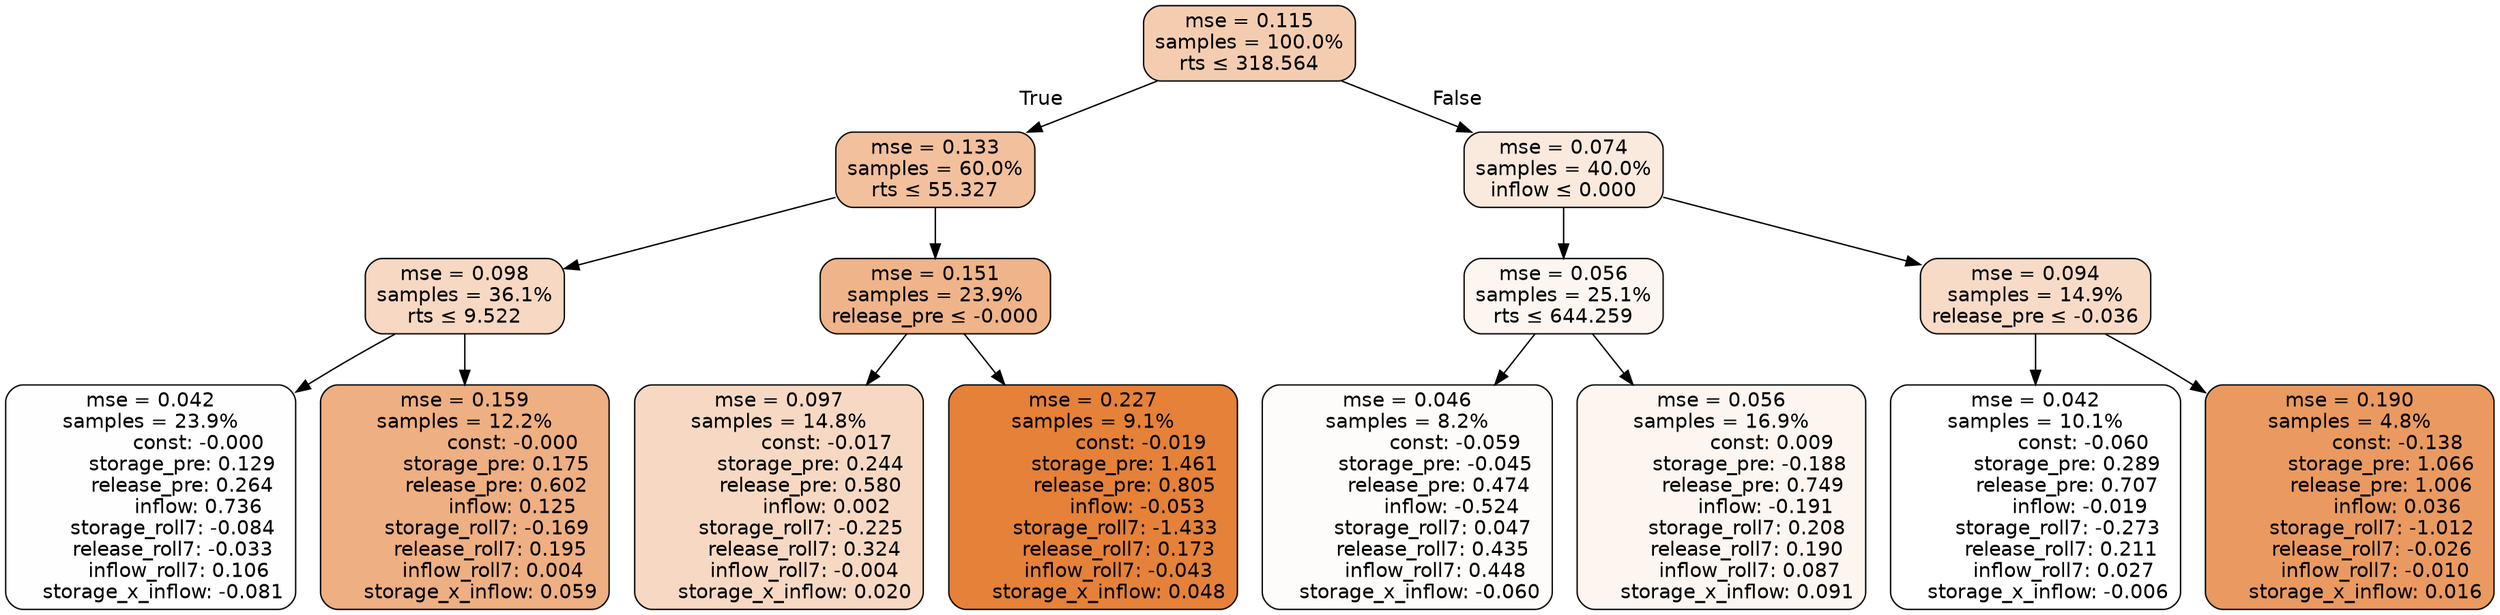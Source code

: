 digraph tree {
bgcolor="transparent"
node [shape=rectangle, style="filled, rounded", color="black", fontname=helvetica] ;
edge [fontname=helvetica] ;
	"0" [label="mse = 0.115
samples = 100.0%
rts &le; 318.564", fillcolor="#f4cdb1"]
	"1" [label="mse = 0.133
samples = 60.0%
rts &le; 55.327", fillcolor="#f2c09d"]
	"2" [label="mse = 0.098
samples = 36.1%
rts &le; 9.522", fillcolor="#f7d8c2"]
	"3" [label="mse = 0.042
samples = 23.9%
               const: -0.000
          storage_pre: 0.129
          release_pre: 0.264
               inflow: 0.736
       storage_roll7: -0.084
       release_roll7: -0.033
         inflow_roll7: 0.106
    storage_x_inflow: -0.081", fillcolor="#fefefe"]
	"4" [label="mse = 0.159
samples = 12.2%
               const: -0.000
          storage_pre: 0.175
          release_pre: 0.602
               inflow: 0.125
       storage_roll7: -0.169
        release_roll7: 0.195
         inflow_roll7: 0.004
     storage_x_inflow: 0.059", fillcolor="#eeaf82"]
	"5" [label="mse = 0.151
samples = 23.9%
release_pre &le; -0.000", fillcolor="#efb48a"]
	"6" [label="mse = 0.097
samples = 14.8%
               const: -0.017
          storage_pre: 0.244
          release_pre: 0.580
               inflow: 0.002
       storage_roll7: -0.225
        release_roll7: 0.324
        inflow_roll7: -0.004
     storage_x_inflow: 0.020", fillcolor="#f7d9c3"]
	"7" [label="mse = 0.227
samples = 9.1%
               const: -0.019
          storage_pre: 1.461
          release_pre: 0.805
              inflow: -0.053
       storage_roll7: -1.433
        release_roll7: 0.173
        inflow_roll7: -0.043
     storage_x_inflow: 0.048", fillcolor="#e58139"]
	"8" [label="mse = 0.074
samples = 40.0%
inflow &le; 0.000", fillcolor="#fae9dd"]
	"9" [label="mse = 0.056
samples = 25.1%
rts &le; 644.259", fillcolor="#fdf5f0"]
	"10" [label="mse = 0.046
samples = 8.2%
               const: -0.059
         storage_pre: -0.045
          release_pre: 0.474
              inflow: -0.524
        storage_roll7: 0.047
        release_roll7: 0.435
         inflow_roll7: 0.448
    storage_x_inflow: -0.060", fillcolor="#fefcfa"]
	"11" [label="mse = 0.056
samples = 16.9%
                const: 0.009
         storage_pre: -0.188
          release_pre: 0.749
              inflow: -0.191
        storage_roll7: 0.208
        release_roll7: 0.190
         inflow_roll7: 0.087
     storage_x_inflow: 0.091", fillcolor="#fdf5f0"]
	"12" [label="mse = 0.094
samples = 14.9%
release_pre &le; -0.036", fillcolor="#f7dbc7"]
	"13" [label="mse = 0.042
samples = 10.1%
               const: -0.060
          storage_pre: 0.289
          release_pre: 0.707
              inflow: -0.019
       storage_roll7: -0.273
        release_roll7: 0.211
         inflow_roll7: 0.027
    storage_x_inflow: -0.006", fillcolor="#ffffff"]
	"14" [label="mse = 0.190
samples = 4.8%
               const: -0.138
          storage_pre: 1.066
          release_pre: 1.006
               inflow: 0.036
       storage_roll7: -1.012
       release_roll7: -0.026
        inflow_roll7: -0.010
     storage_x_inflow: 0.016", fillcolor="#ea9a60"]

	"0" -> "1" [labeldistance=2.5, labelangle=45, headlabel="True"]
	"1" -> "2"
	"2" -> "3"
	"2" -> "4"
	"1" -> "5"
	"5" -> "6"
	"5" -> "7"
	"0" -> "8" [labeldistance=2.5, labelangle=-45, headlabel="False"]
	"8" -> "9"
	"9" -> "10"
	"9" -> "11"
	"8" -> "12"
	"12" -> "13"
	"12" -> "14"
}